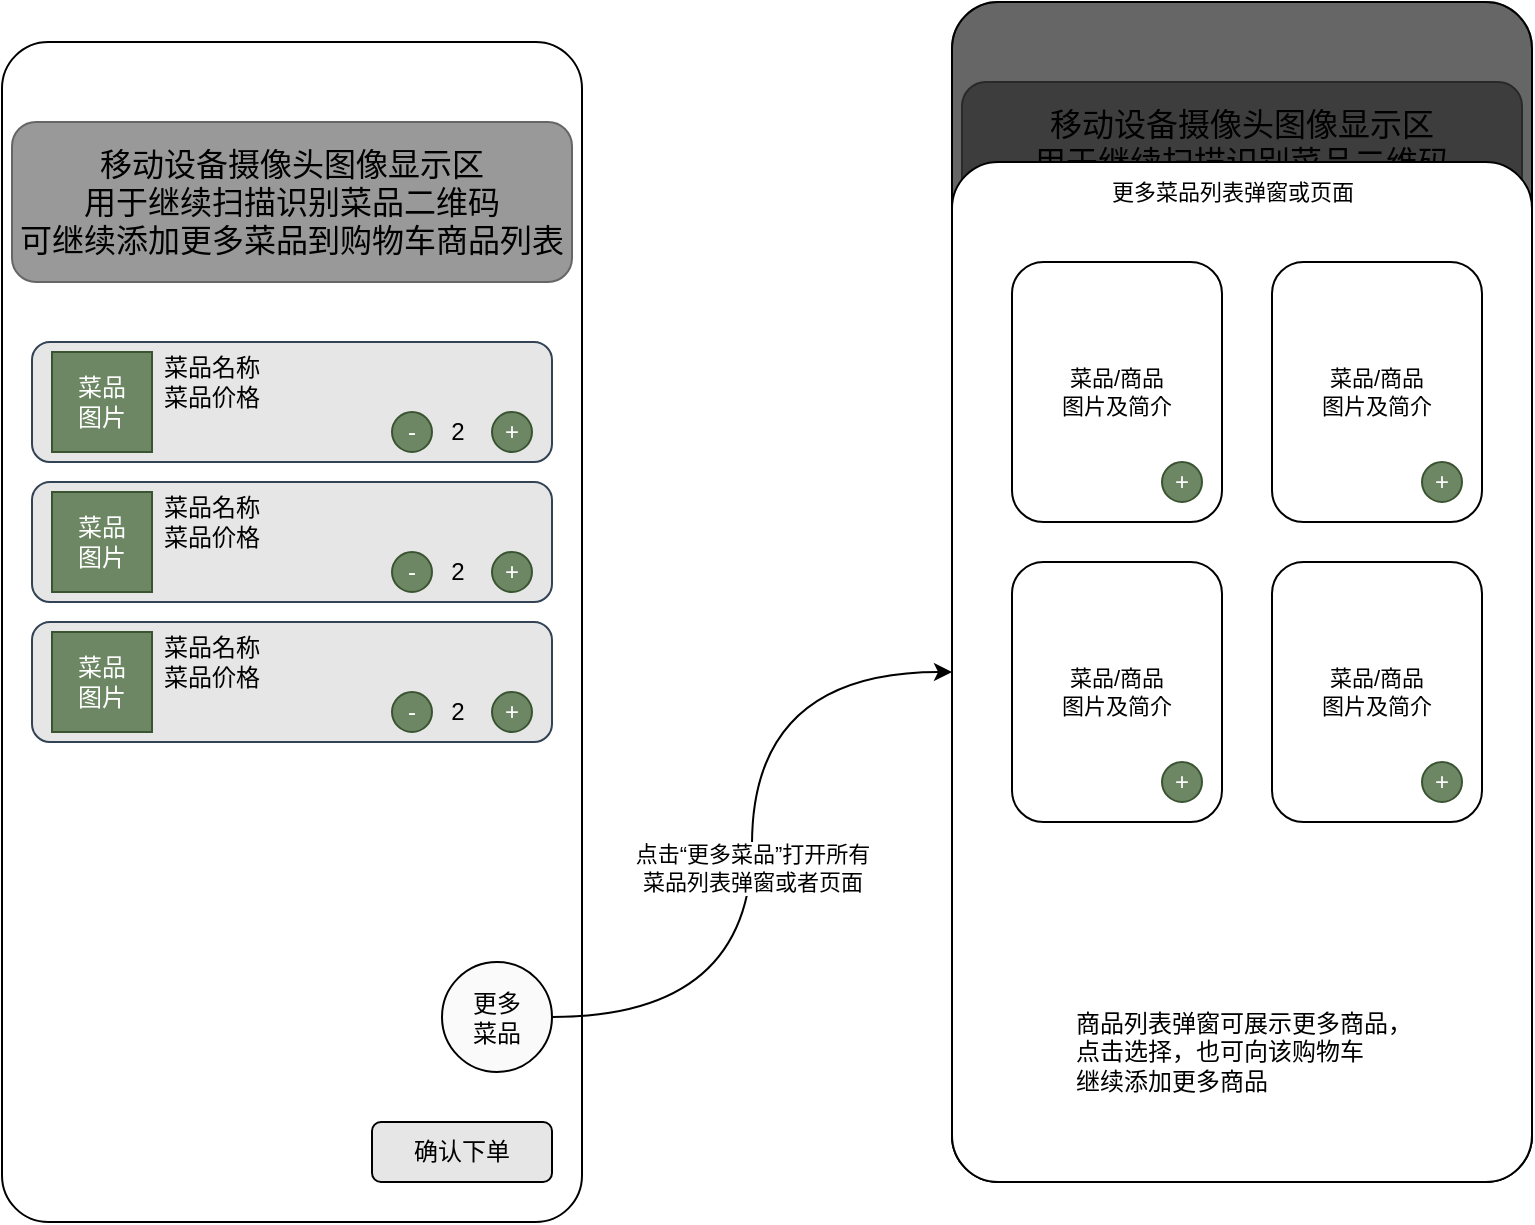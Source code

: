 <mxfile version="24.7.0" type="github">
  <diagram name="第 1 页" id="5e1QNajsPiZG3O762Wmg">
    <mxGraphModel dx="1434" dy="738" grid="1" gridSize="10" guides="1" tooltips="1" connect="1" arrows="1" fold="1" page="1" pageScale="1" pageWidth="827" pageHeight="1169" math="0" shadow="0">
      <root>
        <mxCell id="0" />
        <mxCell id="1" parent="0" />
        <mxCell id="l7FKMuZ3lJQXeuaJFlXs-110" value="" style="group" vertex="1" connectable="0" parent="1">
          <mxGeometry x="145" y="70" width="290" height="590" as="geometry" />
        </mxCell>
        <mxCell id="l7FKMuZ3lJQXeuaJFlXs-1" value="" style="rounded=1;whiteSpace=wrap;html=1;fillColor=#FFFFFF;arcSize=8;" vertex="1" parent="l7FKMuZ3lJQXeuaJFlXs-110">
          <mxGeometry width="290" height="590" as="geometry" />
        </mxCell>
        <mxCell id="l7FKMuZ3lJQXeuaJFlXs-2" value="&lt;font style=&quot;font-size: 16px;&quot; color=&quot;#000000&quot;&gt;移动设备摄像头图像显示区&lt;/font&gt;&lt;div style=&quot;font-size: 16px;&quot;&gt;&lt;font style=&quot;font-size: 16px;&quot; color=&quot;#000000&quot;&gt;用于继续扫描识别菜品二维码&lt;/font&gt;&lt;/div&gt;&lt;div style=&quot;font-size: 16px;&quot;&gt;&lt;font style=&quot;font-size: 16px;&quot; color=&quot;#000000&quot;&gt;可继续添加更多菜品到购物车商品列表&lt;/font&gt;&lt;/div&gt;" style="rounded=1;whiteSpace=wrap;html=1;fillColor=#999999;strokeColor=#666666;fontColor=#333333;" vertex="1" parent="l7FKMuZ3lJQXeuaJFlXs-110">
          <mxGeometry x="5" y="40" width="280" height="80" as="geometry" />
        </mxCell>
        <mxCell id="l7FKMuZ3lJQXeuaJFlXs-26" value="确认下单" style="rounded=1;whiteSpace=wrap;html=1;fillColor=#E6E6E6;" vertex="1" parent="l7FKMuZ3lJQXeuaJFlXs-110">
          <mxGeometry x="185" y="540" width="90" height="30" as="geometry" />
        </mxCell>
        <mxCell id="l7FKMuZ3lJQXeuaJFlXs-28" value="&lt;font color=&quot;#ffffff&quot;&gt;共3件，总计10元&lt;/font&gt;" style="text;html=1;align=center;verticalAlign=middle;whiteSpace=wrap;rounded=0;" vertex="1" parent="l7FKMuZ3lJQXeuaJFlXs-110">
          <mxGeometry x="5" y="540" width="110" height="30" as="geometry" />
        </mxCell>
        <mxCell id="l7FKMuZ3lJQXeuaJFlXs-29" value="&lt;font color=&quot;#000000&quot;&gt;更多&lt;br&gt;菜品&lt;/font&gt;" style="ellipse;whiteSpace=wrap;html=1;aspect=fixed;fillColor=#FAFAFA;fontColor=#e6e6e6;" vertex="1" parent="l7FKMuZ3lJQXeuaJFlXs-110">
          <mxGeometry x="220" y="460" width="55" height="55" as="geometry" />
        </mxCell>
        <mxCell id="l7FKMuZ3lJQXeuaJFlXs-30" value="一菜一码购物车" style="text;html=1;align=center;verticalAlign=middle;whiteSpace=wrap;rounded=0;fontColor=#FFFFFF;" vertex="1" parent="l7FKMuZ3lJQXeuaJFlXs-110">
          <mxGeometry x="95" y="3" width="90" height="30" as="geometry" />
        </mxCell>
        <mxCell id="l7FKMuZ3lJQXeuaJFlXs-95" value="" style="group" vertex="1" connectable="0" parent="l7FKMuZ3lJQXeuaJFlXs-110">
          <mxGeometry x="15" y="290" width="260" height="60" as="geometry" />
        </mxCell>
        <mxCell id="l7FKMuZ3lJQXeuaJFlXs-20" value="" style="rounded=1;whiteSpace=wrap;html=1;fillColor=#E6E6E6;strokeColor=#314354;fontColor=#ffffff;" vertex="1" parent="l7FKMuZ3lJQXeuaJFlXs-95">
          <mxGeometry width="260" height="60" as="geometry" />
        </mxCell>
        <mxCell id="l7FKMuZ3lJQXeuaJFlXs-21" value="菜品&lt;br&gt;图片" style="whiteSpace=wrap;html=1;aspect=fixed;fillColor=#6d8764;fontColor=#ffffff;strokeColor=#3A5431;" vertex="1" parent="l7FKMuZ3lJQXeuaJFlXs-95">
          <mxGeometry x="10" y="5" width="50" height="50" as="geometry" />
        </mxCell>
        <mxCell id="l7FKMuZ3lJQXeuaJFlXs-22" value="&lt;font&gt;菜品名称&lt;br&gt;菜品价格&lt;/font&gt;" style="text;html=1;align=center;verticalAlign=middle;whiteSpace=wrap;rounded=0;fontColor=#000000;" vertex="1" parent="l7FKMuZ3lJQXeuaJFlXs-95">
          <mxGeometry x="60" y="5" width="60" height="30" as="geometry" />
        </mxCell>
        <mxCell id="l7FKMuZ3lJQXeuaJFlXs-23" value="&lt;font&gt;2&lt;/font&gt;" style="text;html=1;align=center;verticalAlign=middle;whiteSpace=wrap;rounded=0;fontColor=#000000;" vertex="1" parent="l7FKMuZ3lJQXeuaJFlXs-95">
          <mxGeometry x="183" y="30" width="60" height="30" as="geometry" />
        </mxCell>
        <mxCell id="l7FKMuZ3lJQXeuaJFlXs-24" value="+" style="ellipse;whiteSpace=wrap;html=1;aspect=fixed;fillColor=#6d8764;fontColor=#ffffff;strokeColor=#3A5431;" vertex="1" parent="l7FKMuZ3lJQXeuaJFlXs-95">
          <mxGeometry x="230" y="35" width="20" height="20" as="geometry" />
        </mxCell>
        <mxCell id="l7FKMuZ3lJQXeuaJFlXs-25" value="-" style="ellipse;whiteSpace=wrap;html=1;aspect=fixed;fillColor=#6d8764;fontColor=#ffffff;strokeColor=#3A5431;" vertex="1" parent="l7FKMuZ3lJQXeuaJFlXs-95">
          <mxGeometry x="180" y="35" width="20" height="20" as="geometry" />
        </mxCell>
        <mxCell id="l7FKMuZ3lJQXeuaJFlXs-96" value="" style="group" vertex="1" connectable="0" parent="l7FKMuZ3lJQXeuaJFlXs-110">
          <mxGeometry x="15" y="220" width="260" height="60" as="geometry" />
        </mxCell>
        <mxCell id="l7FKMuZ3lJQXeuaJFlXs-97" value="" style="rounded=1;whiteSpace=wrap;html=1;fillColor=#E6E6E6;strokeColor=#314354;fontColor=#ffffff;" vertex="1" parent="l7FKMuZ3lJQXeuaJFlXs-96">
          <mxGeometry width="260" height="60" as="geometry" />
        </mxCell>
        <mxCell id="l7FKMuZ3lJQXeuaJFlXs-98" value="菜品&lt;br&gt;图片" style="whiteSpace=wrap;html=1;aspect=fixed;fillColor=#6d8764;fontColor=#ffffff;strokeColor=#3A5431;" vertex="1" parent="l7FKMuZ3lJQXeuaJFlXs-96">
          <mxGeometry x="10" y="5" width="50" height="50" as="geometry" />
        </mxCell>
        <mxCell id="l7FKMuZ3lJQXeuaJFlXs-99" value="&lt;font&gt;菜品名称&lt;br&gt;菜品价格&lt;/font&gt;" style="text;html=1;align=center;verticalAlign=middle;whiteSpace=wrap;rounded=0;fontColor=#000000;" vertex="1" parent="l7FKMuZ3lJQXeuaJFlXs-96">
          <mxGeometry x="60" y="5" width="60" height="30" as="geometry" />
        </mxCell>
        <mxCell id="l7FKMuZ3lJQXeuaJFlXs-100" value="&lt;font&gt;2&lt;/font&gt;" style="text;html=1;align=center;verticalAlign=middle;whiteSpace=wrap;rounded=0;fontColor=#000000;" vertex="1" parent="l7FKMuZ3lJQXeuaJFlXs-96">
          <mxGeometry x="183" y="30" width="60" height="30" as="geometry" />
        </mxCell>
        <mxCell id="l7FKMuZ3lJQXeuaJFlXs-101" value="+" style="ellipse;whiteSpace=wrap;html=1;aspect=fixed;fillColor=#6d8764;fontColor=#ffffff;strokeColor=#3A5431;" vertex="1" parent="l7FKMuZ3lJQXeuaJFlXs-96">
          <mxGeometry x="230" y="35" width="20" height="20" as="geometry" />
        </mxCell>
        <mxCell id="l7FKMuZ3lJQXeuaJFlXs-102" value="-" style="ellipse;whiteSpace=wrap;html=1;aspect=fixed;fillColor=#6d8764;fontColor=#ffffff;strokeColor=#3A5431;" vertex="1" parent="l7FKMuZ3lJQXeuaJFlXs-96">
          <mxGeometry x="180" y="35" width="20" height="20" as="geometry" />
        </mxCell>
        <mxCell id="l7FKMuZ3lJQXeuaJFlXs-103" value="" style="group" vertex="1" connectable="0" parent="l7FKMuZ3lJQXeuaJFlXs-110">
          <mxGeometry x="15" y="150" width="260" height="60" as="geometry" />
        </mxCell>
        <mxCell id="l7FKMuZ3lJQXeuaJFlXs-104" value="" style="rounded=1;whiteSpace=wrap;html=1;fillColor=#E6E6E6;strokeColor=#314354;fontColor=#ffffff;" vertex="1" parent="l7FKMuZ3lJQXeuaJFlXs-103">
          <mxGeometry width="260" height="60" as="geometry" />
        </mxCell>
        <mxCell id="l7FKMuZ3lJQXeuaJFlXs-105" value="菜品&lt;br&gt;图片" style="whiteSpace=wrap;html=1;aspect=fixed;fillColor=#6d8764;fontColor=#ffffff;strokeColor=#3A5431;" vertex="1" parent="l7FKMuZ3lJQXeuaJFlXs-103">
          <mxGeometry x="10" y="5" width="50" height="50" as="geometry" />
        </mxCell>
        <mxCell id="l7FKMuZ3lJQXeuaJFlXs-106" value="&lt;font&gt;菜品名称&lt;br&gt;菜品价格&lt;/font&gt;" style="text;html=1;align=center;verticalAlign=middle;whiteSpace=wrap;rounded=0;fontColor=#000000;" vertex="1" parent="l7FKMuZ3lJQXeuaJFlXs-103">
          <mxGeometry x="60" y="5" width="60" height="30" as="geometry" />
        </mxCell>
        <mxCell id="l7FKMuZ3lJQXeuaJFlXs-107" value="&lt;font&gt;2&lt;/font&gt;" style="text;html=1;align=center;verticalAlign=middle;whiteSpace=wrap;rounded=0;fontColor=#000000;" vertex="1" parent="l7FKMuZ3lJQXeuaJFlXs-103">
          <mxGeometry x="183" y="30" width="60" height="30" as="geometry" />
        </mxCell>
        <mxCell id="l7FKMuZ3lJQXeuaJFlXs-108" value="+" style="ellipse;whiteSpace=wrap;html=1;aspect=fixed;fillColor=#6d8764;fontColor=#ffffff;strokeColor=#3A5431;" vertex="1" parent="l7FKMuZ3lJQXeuaJFlXs-103">
          <mxGeometry x="230" y="35" width="20" height="20" as="geometry" />
        </mxCell>
        <mxCell id="l7FKMuZ3lJQXeuaJFlXs-109" value="-" style="ellipse;whiteSpace=wrap;html=1;aspect=fixed;fillColor=#6d8764;fontColor=#ffffff;strokeColor=#3A5431;" vertex="1" parent="l7FKMuZ3lJQXeuaJFlXs-103">
          <mxGeometry x="180" y="35" width="20" height="20" as="geometry" />
        </mxCell>
        <mxCell id="l7FKMuZ3lJQXeuaJFlXs-112" value="" style="rounded=1;whiteSpace=wrap;html=1;fillColor=#FFFFFF;arcSize=8;" vertex="1" parent="1">
          <mxGeometry x="620" y="50" width="290" height="590" as="geometry" />
        </mxCell>
        <mxCell id="l7FKMuZ3lJQXeuaJFlXs-113" value="&lt;font style=&quot;font-size: 16px;&quot; color=&quot;#000000&quot;&gt;移动设备摄像头图像显示区&lt;/font&gt;&lt;div style=&quot;font-size: 16px;&quot;&gt;&lt;font style=&quot;font-size: 16px;&quot; color=&quot;#000000&quot;&gt;用于继续扫描识别菜品二维码&lt;/font&gt;&lt;/div&gt;&lt;div style=&quot;font-size: 16px;&quot;&gt;&lt;font style=&quot;font-size: 16px;&quot; color=&quot;#000000&quot;&gt;可继续添加更多菜品到购物车商品列表&lt;/font&gt;&lt;/div&gt;" style="rounded=1;whiteSpace=wrap;html=1;fillColor=#999999;strokeColor=#666666;fontColor=#333333;" vertex="1" parent="1">
          <mxGeometry x="625" y="90" width="280" height="80" as="geometry" />
        </mxCell>
        <mxCell id="l7FKMuZ3lJQXeuaJFlXs-114" value="确认下单" style="rounded=1;whiteSpace=wrap;html=1;fillColor=#E6E6E6;" vertex="1" parent="1">
          <mxGeometry x="805" y="590" width="90" height="30" as="geometry" />
        </mxCell>
        <mxCell id="l7FKMuZ3lJQXeuaJFlXs-115" value="&lt;font color=&quot;#ffffff&quot;&gt;共3件，总计10元&lt;/font&gt;" style="text;html=1;align=center;verticalAlign=middle;whiteSpace=wrap;rounded=0;" vertex="1" parent="1">
          <mxGeometry x="625" y="590" width="110" height="30" as="geometry" />
        </mxCell>
        <mxCell id="l7FKMuZ3lJQXeuaJFlXs-116" value="&lt;font color=&quot;#000000&quot;&gt;更多&lt;br&gt;菜品&lt;/font&gt;" style="ellipse;whiteSpace=wrap;html=1;aspect=fixed;fillColor=#FAFAFA;fontColor=#e6e6e6;" vertex="1" parent="1">
          <mxGeometry x="840" y="510" width="55" height="55" as="geometry" />
        </mxCell>
        <mxCell id="l7FKMuZ3lJQXeuaJFlXs-117" value="一菜一码购物车" style="text;html=1;align=center;verticalAlign=middle;whiteSpace=wrap;rounded=0;fontColor=#FFFFFF;" vertex="1" parent="1">
          <mxGeometry x="715" y="53" width="90" height="30" as="geometry" />
        </mxCell>
        <mxCell id="l7FKMuZ3lJQXeuaJFlXs-118" value="" style="group" vertex="1" connectable="0" parent="1">
          <mxGeometry x="635" y="340" width="260" height="60" as="geometry" />
        </mxCell>
        <mxCell id="l7FKMuZ3lJQXeuaJFlXs-119" value="" style="rounded=1;whiteSpace=wrap;html=1;fillColor=#E6E6E6;strokeColor=#314354;fontColor=#ffffff;" vertex="1" parent="l7FKMuZ3lJQXeuaJFlXs-118">
          <mxGeometry width="260" height="60" as="geometry" />
        </mxCell>
        <mxCell id="l7FKMuZ3lJQXeuaJFlXs-120" value="菜品&lt;br&gt;图片" style="whiteSpace=wrap;html=1;aspect=fixed;fillColor=#6d8764;fontColor=#ffffff;strokeColor=#3A5431;" vertex="1" parent="l7FKMuZ3lJQXeuaJFlXs-118">
          <mxGeometry x="10" y="5" width="50" height="50" as="geometry" />
        </mxCell>
        <mxCell id="l7FKMuZ3lJQXeuaJFlXs-121" value="&lt;font&gt;菜品名称&lt;br&gt;菜品价格&lt;/font&gt;" style="text;html=1;align=center;verticalAlign=middle;whiteSpace=wrap;rounded=0;fontColor=#000000;" vertex="1" parent="l7FKMuZ3lJQXeuaJFlXs-118">
          <mxGeometry x="60" y="5" width="60" height="30" as="geometry" />
        </mxCell>
        <mxCell id="l7FKMuZ3lJQXeuaJFlXs-122" value="&lt;font&gt;2&lt;/font&gt;" style="text;html=1;align=center;verticalAlign=middle;whiteSpace=wrap;rounded=0;fontColor=#000000;" vertex="1" parent="l7FKMuZ3lJQXeuaJFlXs-118">
          <mxGeometry x="183" y="30" width="60" height="30" as="geometry" />
        </mxCell>
        <mxCell id="l7FKMuZ3lJQXeuaJFlXs-123" value="+" style="ellipse;whiteSpace=wrap;html=1;aspect=fixed;fillColor=#6d8764;fontColor=#ffffff;strokeColor=#3A5431;" vertex="1" parent="l7FKMuZ3lJQXeuaJFlXs-118">
          <mxGeometry x="230" y="35" width="20" height="20" as="geometry" />
        </mxCell>
        <mxCell id="l7FKMuZ3lJQXeuaJFlXs-124" value="-" style="ellipse;whiteSpace=wrap;html=1;aspect=fixed;fillColor=#6d8764;fontColor=#ffffff;strokeColor=#3A5431;" vertex="1" parent="l7FKMuZ3lJQXeuaJFlXs-118">
          <mxGeometry x="180" y="35" width="20" height="20" as="geometry" />
        </mxCell>
        <mxCell id="l7FKMuZ3lJQXeuaJFlXs-125" value="" style="group" vertex="1" connectable="0" parent="1">
          <mxGeometry x="635" y="270" width="260" height="60" as="geometry" />
        </mxCell>
        <mxCell id="l7FKMuZ3lJQXeuaJFlXs-126" value="" style="rounded=1;whiteSpace=wrap;html=1;fillColor=#E6E6E6;strokeColor=#314354;fontColor=#ffffff;" vertex="1" parent="l7FKMuZ3lJQXeuaJFlXs-125">
          <mxGeometry width="260" height="60" as="geometry" />
        </mxCell>
        <mxCell id="l7FKMuZ3lJQXeuaJFlXs-127" value="菜品&lt;br&gt;图片" style="whiteSpace=wrap;html=1;aspect=fixed;fillColor=#6d8764;fontColor=#ffffff;strokeColor=#3A5431;" vertex="1" parent="l7FKMuZ3lJQXeuaJFlXs-125">
          <mxGeometry x="10" y="5" width="50" height="50" as="geometry" />
        </mxCell>
        <mxCell id="l7FKMuZ3lJQXeuaJFlXs-128" value="&lt;font&gt;菜品名称&lt;br&gt;菜品价格&lt;/font&gt;" style="text;html=1;align=center;verticalAlign=middle;whiteSpace=wrap;rounded=0;fontColor=#000000;" vertex="1" parent="l7FKMuZ3lJQXeuaJFlXs-125">
          <mxGeometry x="60" y="5" width="60" height="30" as="geometry" />
        </mxCell>
        <mxCell id="l7FKMuZ3lJQXeuaJFlXs-129" value="&lt;font&gt;2&lt;/font&gt;" style="text;html=1;align=center;verticalAlign=middle;whiteSpace=wrap;rounded=0;fontColor=#000000;" vertex="1" parent="l7FKMuZ3lJQXeuaJFlXs-125">
          <mxGeometry x="183" y="30" width="60" height="30" as="geometry" />
        </mxCell>
        <mxCell id="l7FKMuZ3lJQXeuaJFlXs-130" value="+" style="ellipse;whiteSpace=wrap;html=1;aspect=fixed;fillColor=#6d8764;fontColor=#ffffff;strokeColor=#3A5431;" vertex="1" parent="l7FKMuZ3lJQXeuaJFlXs-125">
          <mxGeometry x="230" y="35" width="20" height="20" as="geometry" />
        </mxCell>
        <mxCell id="l7FKMuZ3lJQXeuaJFlXs-131" value="-" style="ellipse;whiteSpace=wrap;html=1;aspect=fixed;fillColor=#6d8764;fontColor=#ffffff;strokeColor=#3A5431;" vertex="1" parent="l7FKMuZ3lJQXeuaJFlXs-125">
          <mxGeometry x="180" y="35" width="20" height="20" as="geometry" />
        </mxCell>
        <mxCell id="l7FKMuZ3lJQXeuaJFlXs-132" value="" style="group" vertex="1" connectable="0" parent="1">
          <mxGeometry x="635" y="200" width="260" height="60" as="geometry" />
        </mxCell>
        <mxCell id="l7FKMuZ3lJQXeuaJFlXs-133" value="" style="rounded=1;whiteSpace=wrap;html=1;fillColor=#E6E6E6;strokeColor=#314354;fontColor=#ffffff;" vertex="1" parent="l7FKMuZ3lJQXeuaJFlXs-132">
          <mxGeometry width="260" height="60" as="geometry" />
        </mxCell>
        <mxCell id="l7FKMuZ3lJQXeuaJFlXs-134" value="菜品&lt;br&gt;图片" style="whiteSpace=wrap;html=1;aspect=fixed;fillColor=#6d8764;fontColor=#ffffff;strokeColor=#3A5431;" vertex="1" parent="l7FKMuZ3lJQXeuaJFlXs-132">
          <mxGeometry x="10" y="5" width="50" height="50" as="geometry" />
        </mxCell>
        <mxCell id="l7FKMuZ3lJQXeuaJFlXs-135" value="&lt;font&gt;菜品名称&lt;br&gt;菜品价格&lt;/font&gt;" style="text;html=1;align=center;verticalAlign=middle;whiteSpace=wrap;rounded=0;fontColor=#000000;" vertex="1" parent="l7FKMuZ3lJQXeuaJFlXs-132">
          <mxGeometry x="60" y="5" width="60" height="30" as="geometry" />
        </mxCell>
        <mxCell id="l7FKMuZ3lJQXeuaJFlXs-136" value="&lt;font&gt;2&lt;/font&gt;" style="text;html=1;align=center;verticalAlign=middle;whiteSpace=wrap;rounded=0;fontColor=#000000;" vertex="1" parent="l7FKMuZ3lJQXeuaJFlXs-132">
          <mxGeometry x="183" y="30" width="60" height="30" as="geometry" />
        </mxCell>
        <mxCell id="l7FKMuZ3lJQXeuaJFlXs-137" value="+" style="ellipse;whiteSpace=wrap;html=1;aspect=fixed;fillColor=#6d8764;fontColor=#ffffff;strokeColor=#3A5431;" vertex="1" parent="l7FKMuZ3lJQXeuaJFlXs-132">
          <mxGeometry x="230" y="35" width="20" height="20" as="geometry" />
        </mxCell>
        <mxCell id="l7FKMuZ3lJQXeuaJFlXs-138" value="-" style="ellipse;whiteSpace=wrap;html=1;aspect=fixed;fillColor=#6d8764;fontColor=#ffffff;strokeColor=#3A5431;" vertex="1" parent="l7FKMuZ3lJQXeuaJFlXs-132">
          <mxGeometry x="180" y="35" width="20" height="20" as="geometry" />
        </mxCell>
        <mxCell id="l7FKMuZ3lJQXeuaJFlXs-139" value="" style="rounded=1;whiteSpace=wrap;html=1;fillColor=#000000;arcSize=8;opacity=60;" vertex="1" parent="1">
          <mxGeometry x="620" y="50" width="290" height="590" as="geometry" />
        </mxCell>
        <mxCell id="l7FKMuZ3lJQXeuaJFlXs-92" value="" style="rounded=1;whiteSpace=wrap;html=1;fillColor=#FFFFFF;arcSize=8;" vertex="1" parent="1">
          <mxGeometry x="620" y="130" width="290" height="510" as="geometry" />
        </mxCell>
        <mxCell id="l7FKMuZ3lJQXeuaJFlXs-93" style="edgeStyle=orthogonalEdgeStyle;rounded=0;orthogonalLoop=1;jettySize=auto;html=1;exitX=1;exitY=0.5;exitDx=0;exitDy=0;entryX=0;entryY=0.5;entryDx=0;entryDy=0;curved=1;strokeColor=#000000;" edge="1" parent="1" source="l7FKMuZ3lJQXeuaJFlXs-29" target="l7FKMuZ3lJQXeuaJFlXs-92">
          <mxGeometry relative="1" as="geometry" />
        </mxCell>
        <mxCell id="l7FKMuZ3lJQXeuaJFlXs-142" value="商品列表弹窗可展示更多商品，&lt;br&gt;点击选择，也可向该购物车&lt;br&gt;继续添加更多商品" style="text;html=1;align=left;verticalAlign=middle;resizable=0;points=[];autosize=1;strokeColor=none;fillColor=none;" vertex="1" parent="1">
          <mxGeometry x="680" y="545" width="190" height="60" as="geometry" />
        </mxCell>
        <mxCell id="l7FKMuZ3lJQXeuaJFlXs-143" value="点击“更多菜品”打开所有&lt;div&gt;菜品列表弹窗或者页面&lt;/div&gt;" style="text;html=1;align=center;verticalAlign=middle;resizable=0;points=[];autosize=1;strokeColor=none;fillColor=none;fontFamily=Helvetica;fontSize=11;fontColor=default;labelBackgroundColor=default;" vertex="1" parent="1">
          <mxGeometry x="450" y="463" width="140" height="40" as="geometry" />
        </mxCell>
        <mxCell id="l7FKMuZ3lJQXeuaJFlXs-146" value="更多菜品列表弹窗或页面" style="text;html=1;align=center;verticalAlign=middle;resizable=0;points=[];autosize=1;strokeColor=none;fillColor=none;fontFamily=Helvetica;fontSize=11;fontColor=default;labelBackgroundColor=default;" vertex="1" parent="1">
          <mxGeometry x="690" y="130" width="140" height="30" as="geometry" />
        </mxCell>
        <mxCell id="l7FKMuZ3lJQXeuaJFlXs-148" value="" style="group" vertex="1" connectable="0" parent="1">
          <mxGeometry x="780" y="180" width="105" height="130" as="geometry" />
        </mxCell>
        <mxCell id="l7FKMuZ3lJQXeuaJFlXs-145" value="菜品/商品&lt;br&gt;图片及简介" style="rounded=1;whiteSpace=wrap;html=1;fontFamily=Helvetica;fontSize=11;fontColor=default;labelBackgroundColor=default;" vertex="1" parent="l7FKMuZ3lJQXeuaJFlXs-148">
          <mxGeometry width="105" height="130" as="geometry" />
        </mxCell>
        <mxCell id="l7FKMuZ3lJQXeuaJFlXs-147" value="+" style="ellipse;whiteSpace=wrap;html=1;aspect=fixed;fillColor=#6d8764;fontColor=#ffffff;strokeColor=#3A5431;" vertex="1" parent="l7FKMuZ3lJQXeuaJFlXs-148">
          <mxGeometry x="75" y="100" width="20" height="20" as="geometry" />
        </mxCell>
        <mxCell id="l7FKMuZ3lJQXeuaJFlXs-152" value="" style="group" vertex="1" connectable="0" parent="1">
          <mxGeometry x="650" y="180" width="105" height="130" as="geometry" />
        </mxCell>
        <mxCell id="l7FKMuZ3lJQXeuaJFlXs-150" value="菜品/商品&lt;br&gt;图片及简介" style="rounded=1;whiteSpace=wrap;html=1;fontFamily=Helvetica;fontSize=11;fontColor=default;labelBackgroundColor=default;" vertex="1" parent="l7FKMuZ3lJQXeuaJFlXs-152">
          <mxGeometry width="105" height="130" as="geometry" />
        </mxCell>
        <mxCell id="l7FKMuZ3lJQXeuaJFlXs-151" value="+" style="ellipse;whiteSpace=wrap;html=1;aspect=fixed;fillColor=#6d8764;fontColor=#ffffff;strokeColor=#3A5431;" vertex="1" parent="l7FKMuZ3lJQXeuaJFlXs-152">
          <mxGeometry x="75" y="100" width="20" height="20" as="geometry" />
        </mxCell>
        <mxCell id="l7FKMuZ3lJQXeuaJFlXs-153" value="" style="group" vertex="1" connectable="0" parent="1">
          <mxGeometry x="650" y="330" width="105" height="130" as="geometry" />
        </mxCell>
        <mxCell id="l7FKMuZ3lJQXeuaJFlXs-154" value="菜品/商品&lt;br&gt;图片及简介" style="rounded=1;whiteSpace=wrap;html=1;fontFamily=Helvetica;fontSize=11;fontColor=default;labelBackgroundColor=default;" vertex="1" parent="l7FKMuZ3lJQXeuaJFlXs-153">
          <mxGeometry width="105" height="130" as="geometry" />
        </mxCell>
        <mxCell id="l7FKMuZ3lJQXeuaJFlXs-155" value="+" style="ellipse;whiteSpace=wrap;html=1;aspect=fixed;fillColor=#6d8764;fontColor=#ffffff;strokeColor=#3A5431;" vertex="1" parent="l7FKMuZ3lJQXeuaJFlXs-153">
          <mxGeometry x="75" y="100" width="20" height="20" as="geometry" />
        </mxCell>
        <mxCell id="l7FKMuZ3lJQXeuaJFlXs-156" value="" style="group" vertex="1" connectable="0" parent="1">
          <mxGeometry x="780" y="330" width="105" height="130" as="geometry" />
        </mxCell>
        <mxCell id="l7FKMuZ3lJQXeuaJFlXs-157" value="菜品/商品&lt;br&gt;图片及简介" style="rounded=1;whiteSpace=wrap;html=1;fontFamily=Helvetica;fontSize=11;fontColor=default;labelBackgroundColor=default;" vertex="1" parent="l7FKMuZ3lJQXeuaJFlXs-156">
          <mxGeometry width="105" height="130" as="geometry" />
        </mxCell>
        <mxCell id="l7FKMuZ3lJQXeuaJFlXs-158" value="+" style="ellipse;whiteSpace=wrap;html=1;aspect=fixed;fillColor=#6d8764;fontColor=#ffffff;strokeColor=#3A5431;" vertex="1" parent="l7FKMuZ3lJQXeuaJFlXs-156">
          <mxGeometry x="75" y="100" width="20" height="20" as="geometry" />
        </mxCell>
      </root>
    </mxGraphModel>
  </diagram>
</mxfile>
